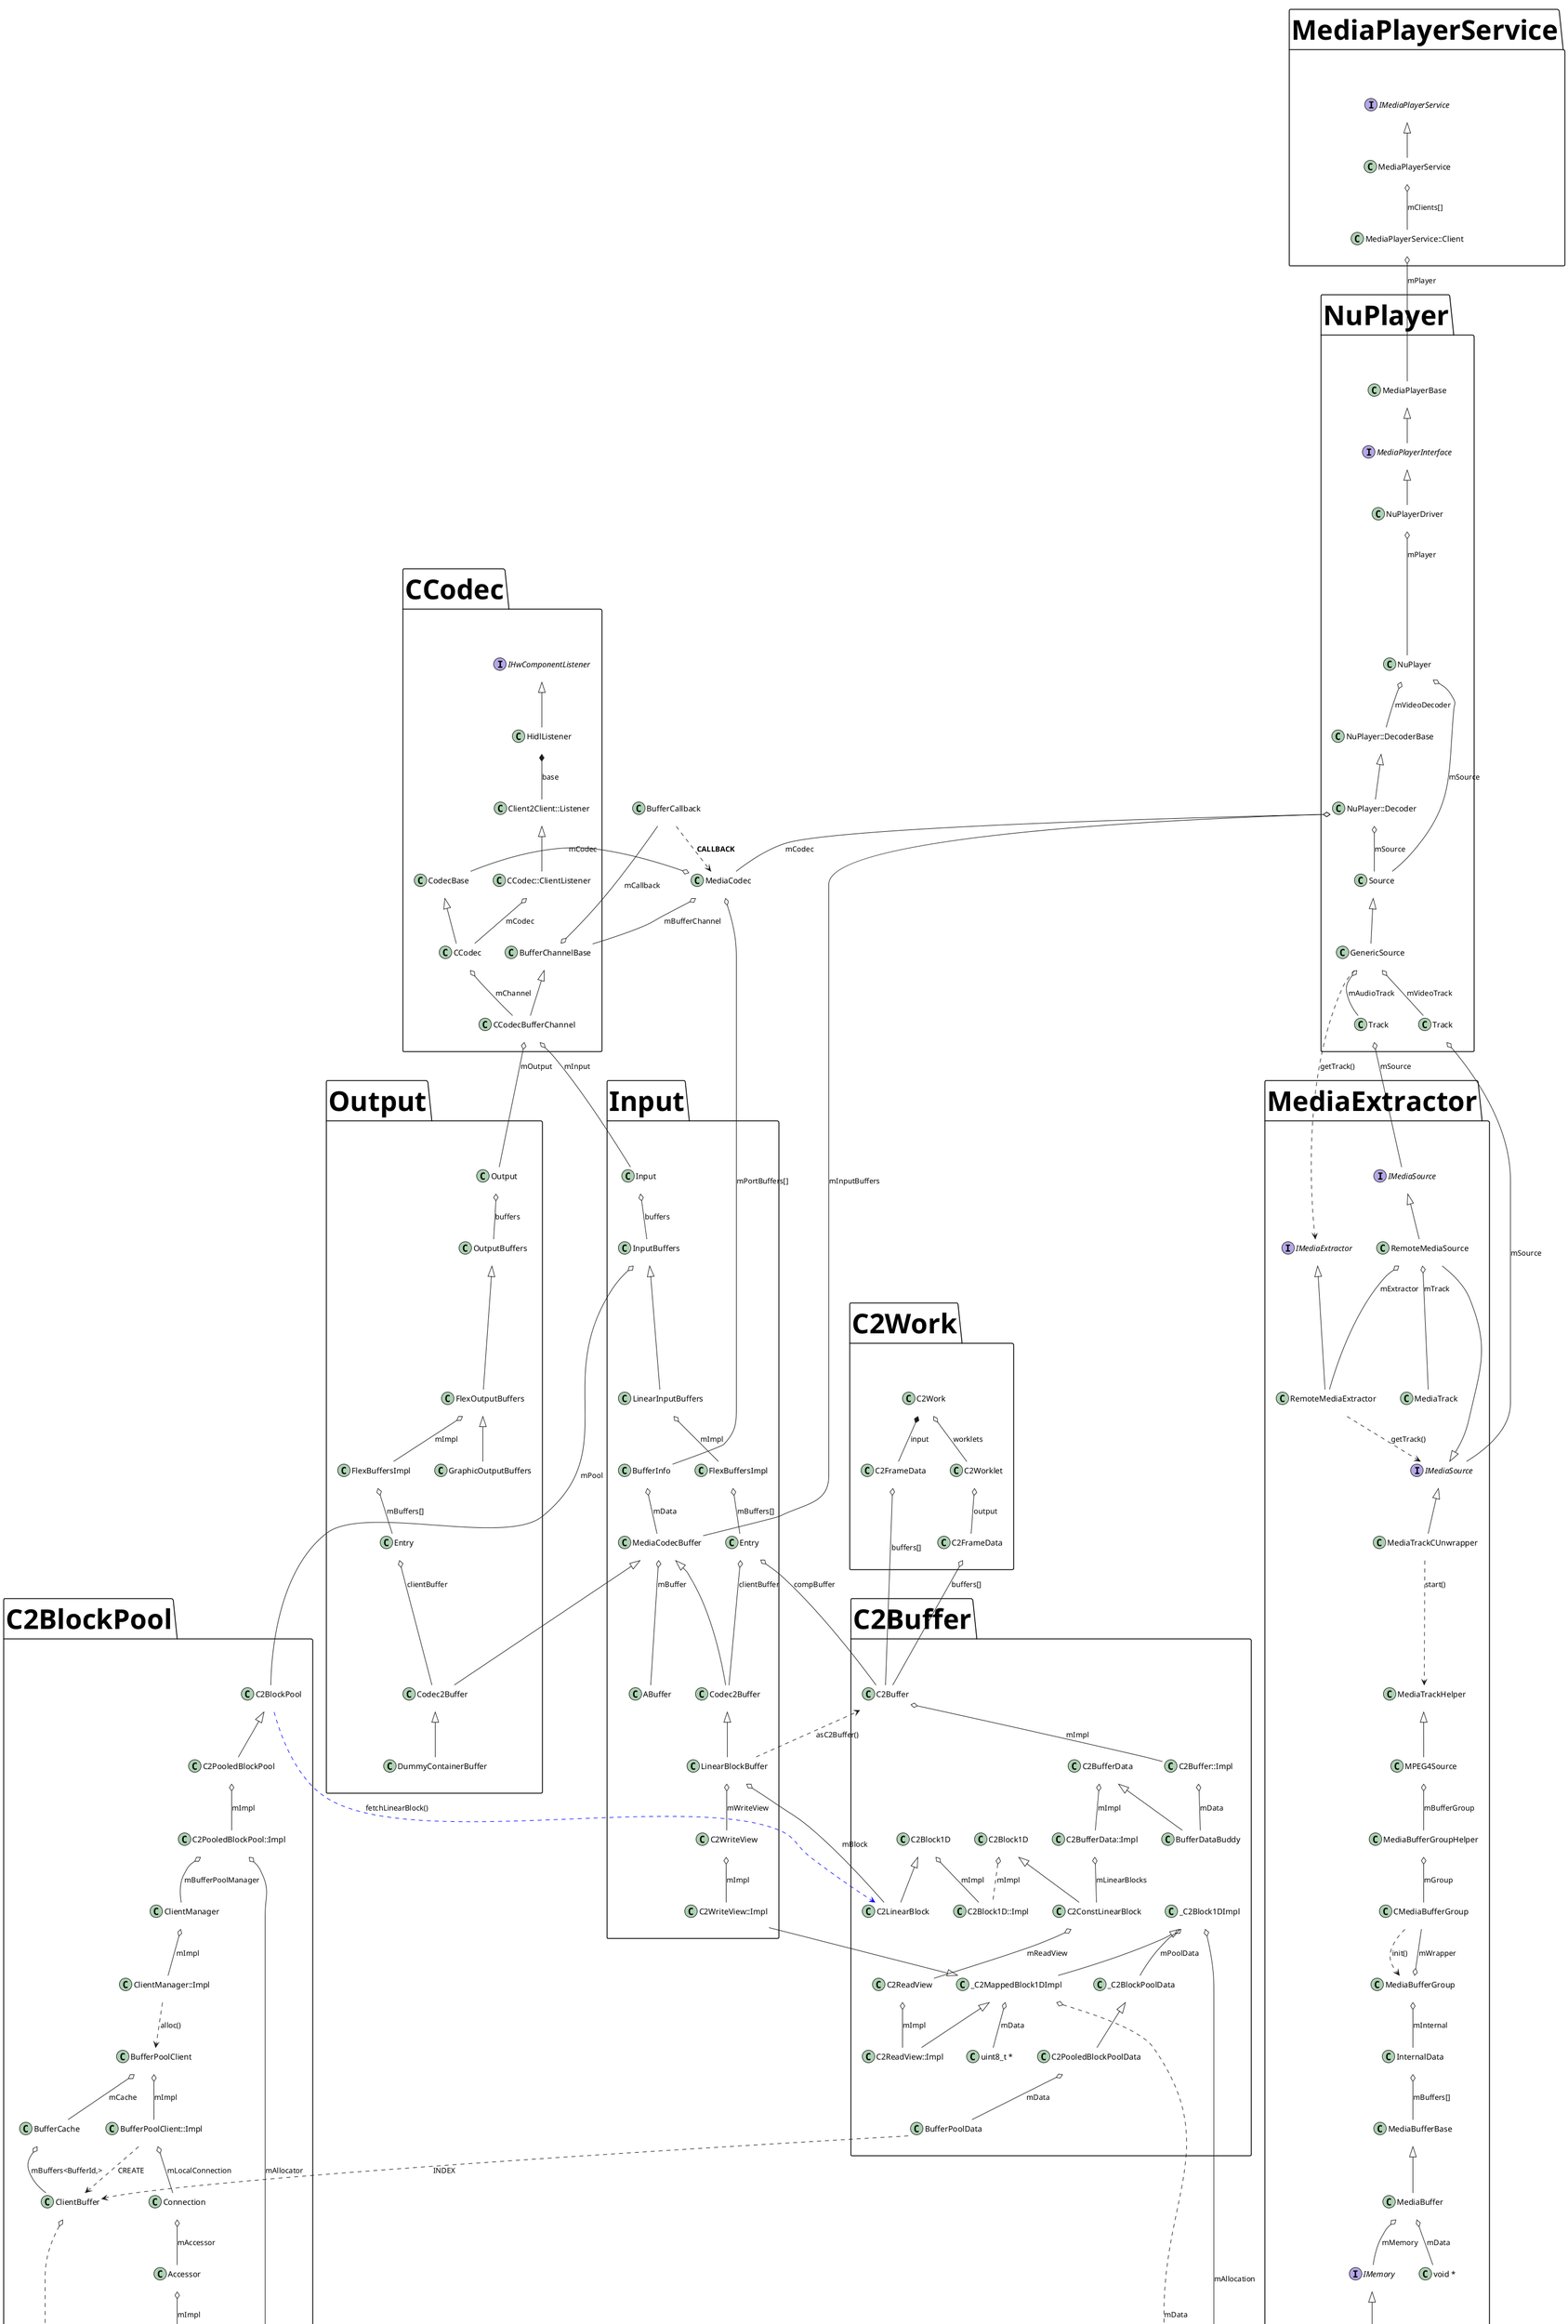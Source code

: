 @startuml MediaPlayer

skinparam {
    ' monochrome true
    ClassBorderColor white
    ClassBackgroundColor white
    Shadowing false
    NoteFontColor #Black
    NoteFontSize 16
    NoteTextAlignment left
    NoteBackgroundColor WhiteSmoke
    NoteColor transparent
    NoteBorderThickness 0
    NoteBorderColor transparent
    NoteBorderThickness 0
    ' Linetype ortho
    ' Linetype polyline
}

package "<font size=48>MediaPlayerService</font>" {
    class "MediaPlayerService::Client" as Client
    class MediaPlayerService
    interface IMediaPlayerService
}

package "<font size=48>MediaExtractor</font>" {
    interface "IMediaSource" as AudioMediaSource
    interface "IMediaSource" as VideoMediaSource
    class RemoteMediaSource
    class MediaTrack
    class MediaTrackCUnwrapper
    class MediaTrackHelper
    class MPEG4Source
    class MediaBufferGroup
    class MediaBufferGroupHelper
    class CMediaBufferGroup
    class RemoteMediaExtractor
    interface IMediaExtractor
    class InternalData
    class MediaBufferBase
    class MediaBuffer
    class "void *" as DATA
    interface IMemory
    interface IMemoryHeap
    class MemoryBase
    class MemoryHeapBase
}

package "<font size=48>NuPlayer</font>" {
    class NuPlayer
    class NuPlayerDriver
    class "NuPlayer::Decoder" as Decoder
    class "NuPlayer::DecoderBase" as DecoderBase
    interface MediaPlayerInterface
    class MediaPlayerBase
    class Source
    class GenericSource
    class "Track" as TrackVideo
    class "Track" as TrackAudio
}

class BufferCallback
class MediaCodec

package "<font size=48>CCodec</font>" {
    class CodecBase
    class BufferChannelBase
    class "CCodec::ClientListener" as ClientListener
    class "Client2Client::Listener" as Listener
    class CCodec
    class CCodecBufferChannel
    class HidlListener
    interface IHwComponentListener
}


package "<font size=48>C2Work</font>" {
    class C2Work
    class C2FrameData
    class "C2FrameData" as OutputFrame
    class C2Worklet
}

package "<font size=48>Output</font>" {
    class OutputBuffers
    class Output
    class "Codec2Buffer" as DummyCodec2Buffer
    class FlexOutputBuffers
    class GraphicOutputBuffers
    class "Entry" as OutputEntry
    class DummyContainerBuffer
    class FlexBuffersImpl
}

package "<font size=48>Input</font>" {
    class Input
    class "Entry" as InputEntry
    class InputBuffers
    class LinearInputBuffers
    class "FlexBuffersImpl" as InputFlexBuffersImpl
    class LinearBlockBuffer
    class Codec2Buffer
    class MediaCodecBuffer
    class ABuffer
    class BufferInfo
    class "C2WriteView::Impl" as C2WriteViewImpl
    class C2WriteView
}

package "<font size=48>ION</font>" {
    class "C2HandleIon" as ImplC2HandleIon
    class "C2AllocationIon::Impl" as C2AllocationIonImpl
    class "C2AllocationIon::ImplV2" as C2AllocationIonImplV2
    class "int" as IonFd
    class "void *" as MAPDATA
    class C2AllocationIon
    class C2AllocatorIon
    class C2HandleIon
    class C2Allocator
    class native_handle_t
    class "int" as BufferFd
    class C2LinearAllocation
}

package "<font size=48>C2BlockPool</font>" {
    class "BufferPoolClient::Impl" as BufferPoolClientImpl
    class "C2PooledBlockPool::Impl" as C2PooledBlockPoolImpl
    class C2BlockPool
    class ClientManager
    class "ClientManager::Impl" as ClientManagerImpl
    class BufferPoolClient
    class Connection
    class Accessor
    class "Accessor::Impl" as AccessorImpl
    class BufferPool
    class InternalBuffer
    class BufferPoolAllocation
    class _C2BufferPoolAllocator
    class C2PooledBlockPool
    class BufferCache
    class BufferPoolAllocator
    class ClientBuffer
}

    ' class "C2Buffer" as OutputC2Buffer
package "<font size=48>C2Buffer</font>" {
    class C2Buffer
    class "C2ReadView::Impl" as C2ReadViewImpl
    class "C2Buffer::Impl" as C2BufferImpl
    class "C2BufferData::Impl" as C2BufferDataImpl
    class BufferDataBuddy
    class C2BufferData
    class C2ReadView
    class C2ConstLinearBlock
    class "C2Block1D" as ConstC2Block1D
    class C2LinearBlock
    class C2Block1D
    class "C2Block1D::Impl" as C2Block1DImpl
    class BufferPoolData
    class C2PooledBlockPoolData
    class _C2BlockPoolData
    class _C2MappedBlock1DImpl
    class "uint8_t *" as DATA2
    class _C2Block1DImpl
}

IMediaPlayerService <|-- MediaPlayerService
MediaPlayerService o-- Client:mClients[]
NuPlayerDriver o-- NuPlayer:mPlayer
Client o-- MediaPlayerBase:mPlayer
MediaPlayerBase <|-- MediaPlayerInterface
MediaPlayerInterface <|-- NuPlayerDriver
NuPlayer o-- Source:mSource
Source <|-- GenericSource
GenericSource o-- TrackVideo:mVideoTrack
TrackVideo o-- VideoMediaSource:mSource
GenericSource o-- TrackAudio:mAudioTrack
TrackAudio o-- AudioMediaSource:mSource
VideoMediaSource <|-- RemoteMediaSource
AudioMediaSource <|-- RemoteMediaSource
RemoteMediaSource o-- RemoteMediaExtractor:mExtractor
IMediaExtractor <|-- RemoteMediaExtractor
RemoteMediaSource o-- MediaTrack:mTrack
NuPlayer o-- DecoderBase:mVideoDecoder

GenericSource ..> IMediaExtractor:getTrack()
RemoteMediaExtractor ..> VideoMediaSource:getTrack()

VideoMediaSource <|-- MediaTrackCUnwrapper
MediaTrackCUnwrapper ..> MediaTrackHelper:start()
MediaTrackHelper <|-- MPEG4Source
MPEG4Source o-- MediaBufferGroupHelper:mBufferGroup
MediaBufferGroupHelper o-- CMediaBufferGroup:mGroup
CMediaBufferGroup ..> MediaBufferGroup:init()
MediaBufferGroup o-- CMediaBufferGroup:mWrapper
MediaBufferGroup o-- InternalData:mInternal
InternalData o-- MediaBufferBase:mBuffers[]
MediaBufferBase <|-- MediaBuffer
MediaBuffer o-- DATA:mData
MediaBuffer o-- IMemory:mMemory
IMemory <|-- MemoryBase
MemoryBase o-- IMemoryHeap:mHeap
IMemoryHeap <|-- MemoryHeapBase

Decoder o-- Source:mSource
DecoderBase <|-- Decoder
CCodec o-- CCodecBufferChannel:mChannel
BufferChannelBase <|-- CCodecBufferChannel
BufferChannelBase o-- BufferCallback:mCallback
BufferCallback ..> MediaCodec:**CALLBACK**
' BufferCallback ..[#blue]> MediaCodec:<font color=blue>**kWhatFillThisBuffer**
' BufferCallback ..[#red]> MediaCodec:<font color=red>**kWhatDrainThisBuffer**
' MediaCodec ..[#blue]> Decoder:<font color=blue>**CB_INPUT_AVAILABLE**
' MediaCodec ..[#red]> Decoder:<font color=red>**CB_OUTPUT_AVAILABLE**
MediaCodec o-- BufferChannelBase:mBufferChannel

IHwComponentListener <|-- HidlListener
HidlListener *-- Listener:base
Listener <|-- ClientListener
ClientListener o-- CCodec:mCodec
CodecBase <|-- CCodec
MediaCodec o-- CodecBase:mCodec
Decoder o-- MediaCodec:mCodec

MediaCodecBuffer <|-- Codec2Buffer

MediaCodecBuffer o-- ABuffer:mBuffer
CCodecBufferChannel o-- Input:mInput
Input o-- InputBuffers:buffers
' CCodecBuffers <|-- InputBuffers
InputBuffers <|-- LinearInputBuffers
InputBuffers o-- C2BlockPool:mPool
C2BlockPool <|-- C2PooledBlockPool
C2PooledBlockPool o-- C2PooledBlockPoolImpl:mImpl
C2PooledBlockPoolImpl o-- ClientManager:mBufferPoolManager
ClientManager o-- ClientManagerImpl:mImpl
ClientManagerImpl ..> BufferPoolClient:alloc()
BufferPoolClient o-- BufferPoolClientImpl:mImpl
BufferPoolClientImpl o-- Connection:mLocalConnection
Connection o-- Accessor:mAccessor
Accessor o-- AccessorImpl:mImpl
AccessorImpl o-- BufferPoolAllocator:mAllocator
BufferPoolAllocator <|-- _C2BufferPoolAllocator

LinearInputBuffers o-- InputFlexBuffersImpl:mImpl
InputFlexBuffersImpl o-- InputEntry:mBuffers[]
InputEntry o-- Codec2Buffer:clientBuffer
InputEntry o-- C2Buffer:compBuffer
Codec2Buffer <|-- LinearBlockBuffer
LinearBlockBuffer o-- C2WriteView:mWriteView
LinearBlockBuffer o-- C2LinearBlock:mBlock
LinearBlockBuffer ..> C2Buffer:asC2Buffer()
C2Block1D <|-- C2LinearBlock
C2Block1D o-- C2Block1DImpl:mImpl

' CCodecBuffers <|-- OutputBuffers
OutputBuffers <|-- FlexOutputBuffers
FlexOutputBuffers <|-- GraphicOutputBuffers
CCodecBufferChannel o-- Output:mOutput
Output o-- OutputBuffers:buffers
FlexOutputBuffers o-- FlexBuffersImpl:mImpl
FlexBuffersImpl o-- OutputEntry:mBuffers[]
OutputEntry o-- DummyCodec2Buffer:clientBuffer
DummyCodec2Buffer <|-- DummyContainerBuffer
MediaCodecBuffer <|-- DummyCodec2Buffer

C2Buffer o-- C2BufferImpl:mImpl
C2BufferImpl o-- BufferDataBuddy:mData
C2BufferData <|-- BufferDataBuddy
C2BufferData o-- C2BufferDataImpl:mImpl
C2BufferDataImpl o-- C2ConstLinearBlock:mLinearBlocks
ConstC2Block1D <|-- C2ConstLinearBlock
ConstC2Block1D o.. C2Block1DImpl:mImpl
C2ConstLinearBlock o-- C2ReadView:mReadView
C2ReadView o-- C2ReadViewImpl:mImpl
_C2MappedBlock1DImpl <|-- C2ReadViewImpl
_C2MappedBlock1DImpl o-- DATA2:mData

C2WriteView o-- C2WriteViewImpl:mImpl
_C2MappedBlock1DImpl <|-- C2WriteViewImpl

_C2Block1DImpl <|-- _C2MappedBlock1DImpl
_C2Block1DImpl o-- C2LinearAllocation:mAllocation
_C2Block1DImpl o-- _C2BlockPoolData:mPoolData

' NuPlayer ..> NuPlayer:**kWhatScanSources**
' NuPlayer ..> DecoderBase:**kWhatConfigure**
' Decoder ..> MediaCodec:**kWhatStart**
' MediaCodec ..> CCodec:**kWhatStart**

_C2BlockPoolData <|-- C2PooledBlockPoolData
C2PooledBlockPoolData o-- BufferPoolData:mData
BufferPoolClient o-- BufferCache:mCache
BufferCache o-- ClientBuffer:mBuffers<BufferId,>
BufferPoolClientImpl ..> ClientBuffer:CREATE
_C2BufferPoolAllocator ..> BufferPoolAllocation:allocate()
AccessorImpl o-- BufferPool:mmBufferPool
BufferPool o-- InternalBuffer:mBuffers<BufferId,>
InternalBuffer o-- BufferPoolAllocation:mAllocation
BufferPoolAllocation o-- native_handle_t:mHandle
ClientBuffer o.. native_handle_t:mHandle
C2PooledBlockPoolImpl o-- _C2BufferPoolAllocator:mAllocator
_C2BufferPoolAllocator o-- C2Allocator:mAllocator
C2Allocator <|-- C2AllocatorIon
native_handle_t <|-- C2HandleIon
C2LinearAllocation <|-- C2AllocationIon
C2AllocationIon o-- C2AllocationIonImpl:mImpl
C2AllocationIonImpl <|-- C2AllocationIonImplV2
C2AllocationIonImpl o.. IonFd:mIonFd
C2AllocatorIon o-- IonFd:mIonFd
C2AllocatorIon ..> C2AllocationIon:priorLinearAllocation()
C2AllocationIonImpl o-- ImplC2HandleIon:mHandle
C2HandleIon o-- BufferFd:mFds
ImplC2HandleIon o.. BufferFd:mFds
MAPDATA <.. C2AllocationIon:ion_map()
_C2MappedBlock1DImpl o.. MAPDATA:mData
C2BlockPool .[#blue].> C2LinearBlock:fetchLinearBlock()
MediaCodec o-- BufferInfo:mPortBuffers[]
BufferInfo o-- MediaCodecBuffer:mData
Decoder o-- MediaCodecBuffer:mInputBuffers

BufferPoolData ..> ClientBuffer:INDEX

C2Work *-- C2FrameData:input
C2FrameData o-- C2Buffer:buffers[]
C2Work o-- C2Worklet:worklets
C2Worklet o-- OutputFrame:output
OutputFrame o-- C2Buffer:buffers[]

@enduml